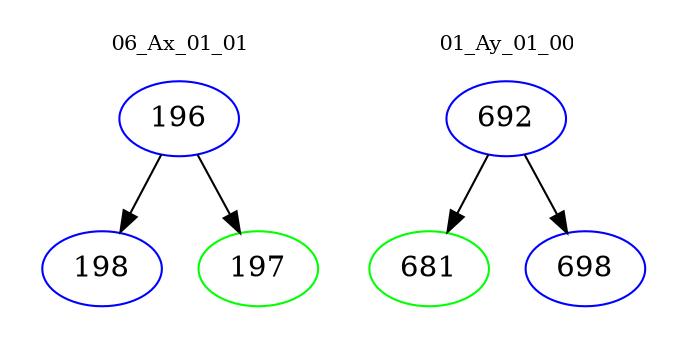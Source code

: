 digraph{
subgraph cluster_0 {
color = white
label = "06_Ax_01_01";
fontsize=10;
T0_196 [label="196", color="blue"]
T0_196 -> T0_198 [color="black"]
T0_198 [label="198", color="blue"]
T0_196 -> T0_197 [color="black"]
T0_197 [label="197", color="green"]
}
subgraph cluster_1 {
color = white
label = "01_Ay_01_00";
fontsize=10;
T1_692 [label="692", color="blue"]
T1_692 -> T1_681 [color="black"]
T1_681 [label="681", color="green"]
T1_692 -> T1_698 [color="black"]
T1_698 [label="698", color="blue"]
}
}
